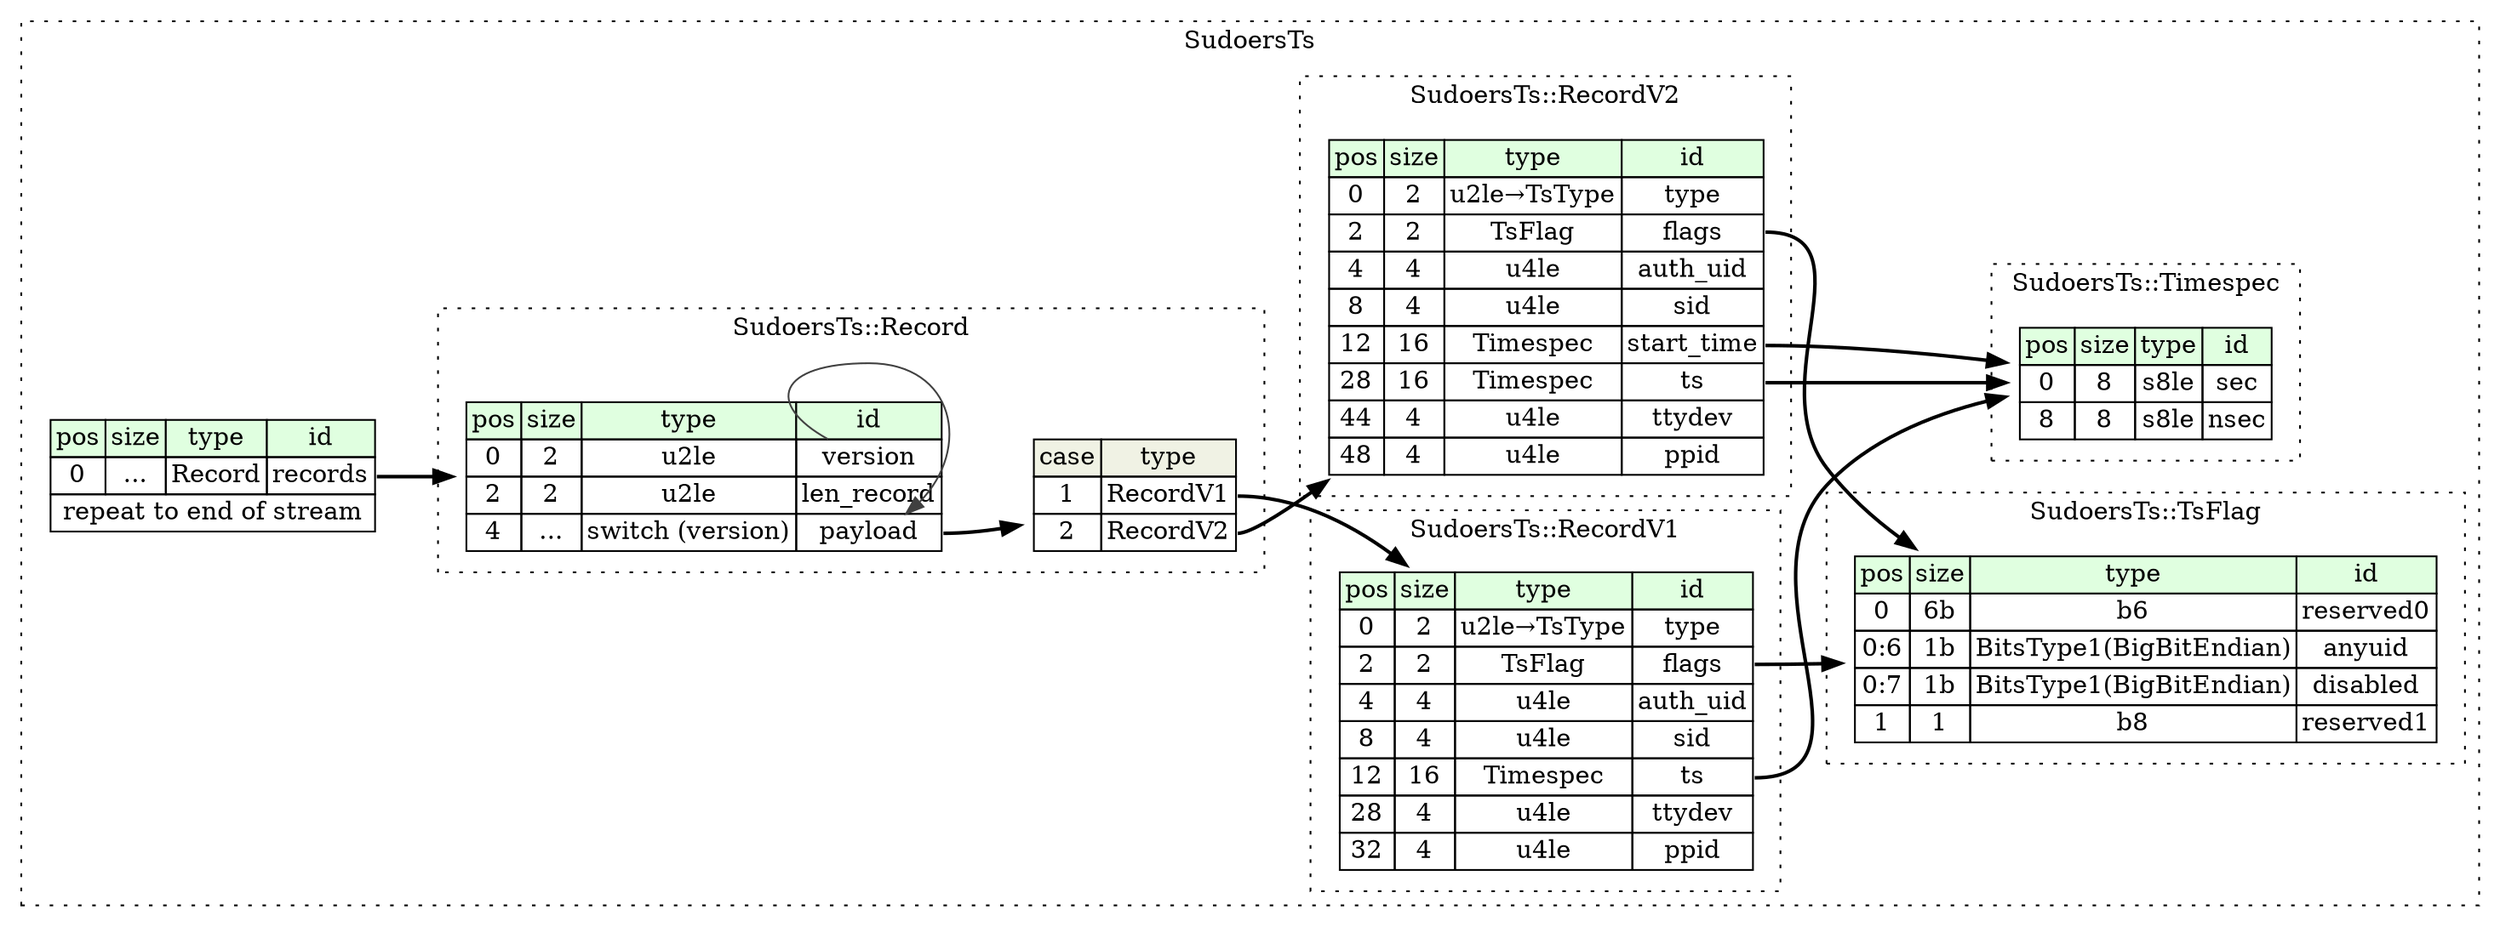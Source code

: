 digraph {
	rankdir=LR;
	node [shape=plaintext];
	subgraph cluster__sudoers_ts {
		label="SudoersTs";
		graph[style=dotted];

		sudoers_ts__seq [label=<<TABLE BORDER="0" CELLBORDER="1" CELLSPACING="0">
			<TR><TD BGCOLOR="#E0FFE0">pos</TD><TD BGCOLOR="#E0FFE0">size</TD><TD BGCOLOR="#E0FFE0">type</TD><TD BGCOLOR="#E0FFE0">id</TD></TR>
			<TR><TD PORT="records_pos">0</TD><TD PORT="records_size">...</TD><TD>Record</TD><TD PORT="records_type">records</TD></TR>
			<TR><TD COLSPAN="4" PORT="records__repeat">repeat to end of stream</TD></TR>
		</TABLE>>];
		subgraph cluster__record_v2 {
			label="SudoersTs::RecordV2";
			graph[style=dotted];

			record_v2__seq [label=<<TABLE BORDER="0" CELLBORDER="1" CELLSPACING="0">
				<TR><TD BGCOLOR="#E0FFE0">pos</TD><TD BGCOLOR="#E0FFE0">size</TD><TD BGCOLOR="#E0FFE0">type</TD><TD BGCOLOR="#E0FFE0">id</TD></TR>
				<TR><TD PORT="type_pos">0</TD><TD PORT="type_size">2</TD><TD>u2le→TsType</TD><TD PORT="type_type">type</TD></TR>
				<TR><TD PORT="flags_pos">2</TD><TD PORT="flags_size">2</TD><TD>TsFlag</TD><TD PORT="flags_type">flags</TD></TR>
				<TR><TD PORT="auth_uid_pos">4</TD><TD PORT="auth_uid_size">4</TD><TD>u4le</TD><TD PORT="auth_uid_type">auth_uid</TD></TR>
				<TR><TD PORT="sid_pos">8</TD><TD PORT="sid_size">4</TD><TD>u4le</TD><TD PORT="sid_type">sid</TD></TR>
				<TR><TD PORT="start_time_pos">12</TD><TD PORT="start_time_size">16</TD><TD>Timespec</TD><TD PORT="start_time_type">start_time</TD></TR>
				<TR><TD PORT="ts_pos">28</TD><TD PORT="ts_size">16</TD><TD>Timespec</TD><TD PORT="ts_type">ts</TD></TR>
				<TR><TD PORT="ttydev_pos">44</TD><TD PORT="ttydev_size">4</TD><TD>u4le</TD><TD PORT="ttydev_type">ttydev</TD></TR>
				<TR><TD PORT="ppid_pos">48</TD><TD PORT="ppid_size">4</TD><TD>u4le</TD><TD PORT="ppid_type">ppid</TD></TR>
			</TABLE>>];
		}
		subgraph cluster__ts_flag {
			label="SudoersTs::TsFlag";
			graph[style=dotted];

			ts_flag__seq [label=<<TABLE BORDER="0" CELLBORDER="1" CELLSPACING="0">
				<TR><TD BGCOLOR="#E0FFE0">pos</TD><TD BGCOLOR="#E0FFE0">size</TD><TD BGCOLOR="#E0FFE0">type</TD><TD BGCOLOR="#E0FFE0">id</TD></TR>
				<TR><TD PORT="reserved0_pos">0</TD><TD PORT="reserved0_size">6b</TD><TD>b6</TD><TD PORT="reserved0_type">reserved0</TD></TR>
				<TR><TD PORT="anyuid_pos">0:6</TD><TD PORT="anyuid_size">1b</TD><TD>BitsType1(BigBitEndian)</TD><TD PORT="anyuid_type">anyuid</TD></TR>
				<TR><TD PORT="disabled_pos">0:7</TD><TD PORT="disabled_size">1b</TD><TD>BitsType1(BigBitEndian)</TD><TD PORT="disabled_type">disabled</TD></TR>
				<TR><TD PORT="reserved1_pos">1</TD><TD PORT="reserved1_size">1</TD><TD>b8</TD><TD PORT="reserved1_type">reserved1</TD></TR>
			</TABLE>>];
		}
		subgraph cluster__record_v1 {
			label="SudoersTs::RecordV1";
			graph[style=dotted];

			record_v1__seq [label=<<TABLE BORDER="0" CELLBORDER="1" CELLSPACING="0">
				<TR><TD BGCOLOR="#E0FFE0">pos</TD><TD BGCOLOR="#E0FFE0">size</TD><TD BGCOLOR="#E0FFE0">type</TD><TD BGCOLOR="#E0FFE0">id</TD></TR>
				<TR><TD PORT="type_pos">0</TD><TD PORT="type_size">2</TD><TD>u2le→TsType</TD><TD PORT="type_type">type</TD></TR>
				<TR><TD PORT="flags_pos">2</TD><TD PORT="flags_size">2</TD><TD>TsFlag</TD><TD PORT="flags_type">flags</TD></TR>
				<TR><TD PORT="auth_uid_pos">4</TD><TD PORT="auth_uid_size">4</TD><TD>u4le</TD><TD PORT="auth_uid_type">auth_uid</TD></TR>
				<TR><TD PORT="sid_pos">8</TD><TD PORT="sid_size">4</TD><TD>u4le</TD><TD PORT="sid_type">sid</TD></TR>
				<TR><TD PORT="ts_pos">12</TD><TD PORT="ts_size">16</TD><TD>Timespec</TD><TD PORT="ts_type">ts</TD></TR>
				<TR><TD PORT="ttydev_pos">28</TD><TD PORT="ttydev_size">4</TD><TD>u4le</TD><TD PORT="ttydev_type">ttydev</TD></TR>
				<TR><TD PORT="ppid_pos">32</TD><TD PORT="ppid_size">4</TD><TD>u4le</TD><TD PORT="ppid_type">ppid</TD></TR>
			</TABLE>>];
		}
		subgraph cluster__timespec {
			label="SudoersTs::Timespec";
			graph[style=dotted];

			timespec__seq [label=<<TABLE BORDER="0" CELLBORDER="1" CELLSPACING="0">
				<TR><TD BGCOLOR="#E0FFE0">pos</TD><TD BGCOLOR="#E0FFE0">size</TD><TD BGCOLOR="#E0FFE0">type</TD><TD BGCOLOR="#E0FFE0">id</TD></TR>
				<TR><TD PORT="sec_pos">0</TD><TD PORT="sec_size">8</TD><TD>s8le</TD><TD PORT="sec_type">sec</TD></TR>
				<TR><TD PORT="nsec_pos">8</TD><TD PORT="nsec_size">8</TD><TD>s8le</TD><TD PORT="nsec_type">nsec</TD></TR>
			</TABLE>>];
		}
		subgraph cluster__record {
			label="SudoersTs::Record";
			graph[style=dotted];

			record__seq [label=<<TABLE BORDER="0" CELLBORDER="1" CELLSPACING="0">
				<TR><TD BGCOLOR="#E0FFE0">pos</TD><TD BGCOLOR="#E0FFE0">size</TD><TD BGCOLOR="#E0FFE0">type</TD><TD BGCOLOR="#E0FFE0">id</TD></TR>
				<TR><TD PORT="version_pos">0</TD><TD PORT="version_size">2</TD><TD>u2le</TD><TD PORT="version_type">version</TD></TR>
				<TR><TD PORT="len_record_pos">2</TD><TD PORT="len_record_size">2</TD><TD>u2le</TD><TD PORT="len_record_type">len_record</TD></TR>
				<TR><TD PORT="payload_pos">4</TD><TD PORT="payload_size">...</TD><TD>switch (version)</TD><TD PORT="payload_type">payload</TD></TR>
			</TABLE>>];
record__seq_payload_switch [label=<<TABLE BORDER="0" CELLBORDER="1" CELLSPACING="0">
	<TR><TD BGCOLOR="#F0F2E4">case</TD><TD BGCOLOR="#F0F2E4">type</TD></TR>
	<TR><TD>1</TD><TD PORT="case0">RecordV1</TD></TR>
	<TR><TD>2</TD><TD PORT="case1">RecordV2</TD></TR>
</TABLE>>];
		}
	}
	sudoers_ts__seq:records_type -> record__seq [style=bold];
	record_v2__seq:flags_type -> ts_flag__seq [style=bold];
	record_v2__seq:start_time_type -> timespec__seq [style=bold];
	record_v2__seq:ts_type -> timespec__seq [style=bold];
	record_v1__seq:flags_type -> ts_flag__seq [style=bold];
	record_v1__seq:ts_type -> timespec__seq [style=bold];
	record__seq:payload_type -> record__seq_payload_switch [style=bold];
	record__seq_payload_switch:case0 -> record_v1__seq [style=bold];
	record__seq_payload_switch:case1 -> record_v2__seq [style=bold];
	record__seq:version_type -> record__seq:payload_type [color="#404040"];
}
